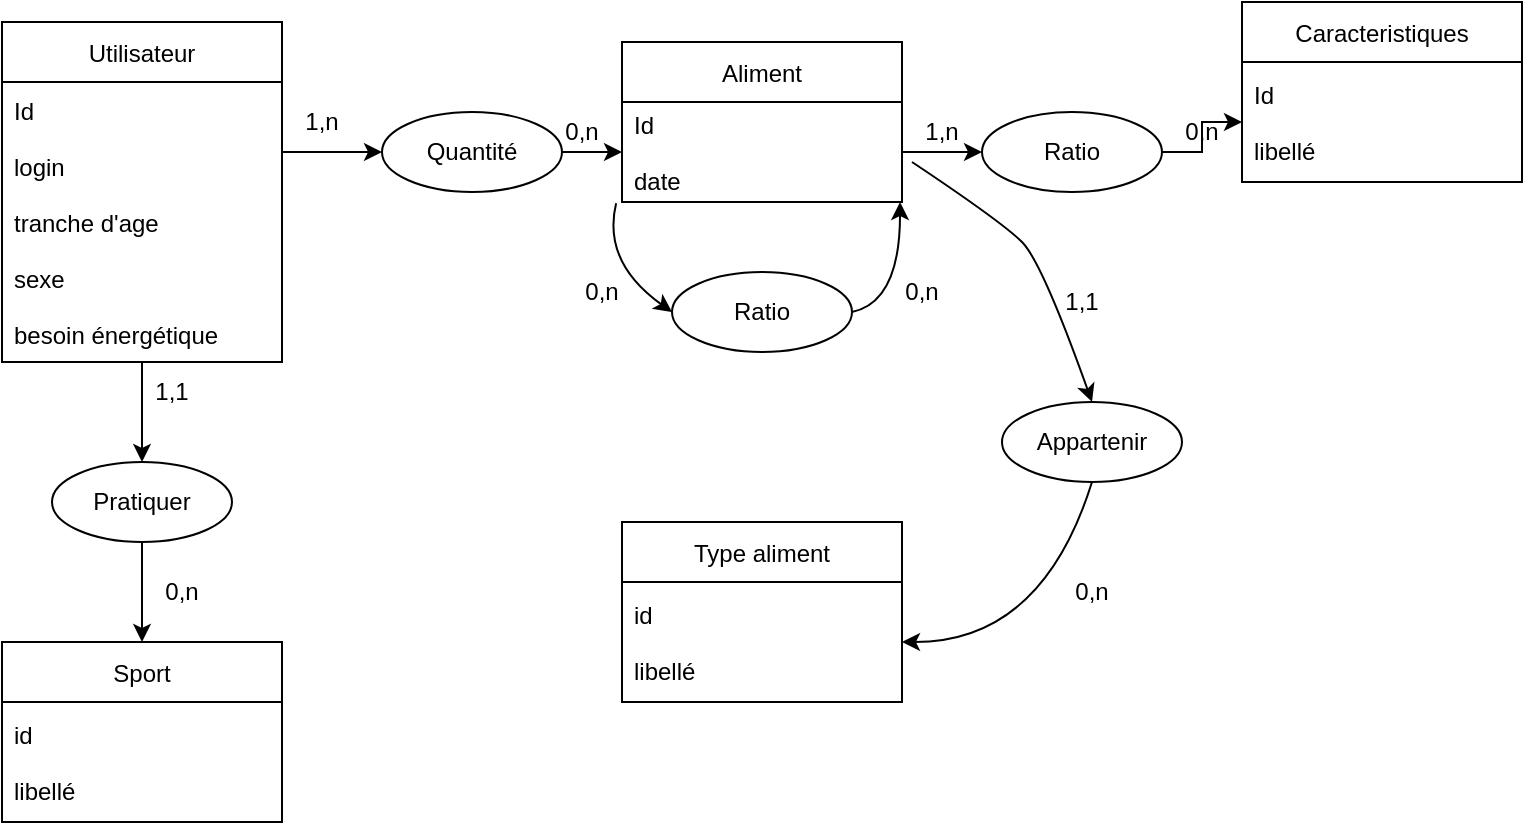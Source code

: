 <mxfile version="17.1.2" type="github" pages="2">
  <diagram id="ps0TUvUx2SFWj05R7lTL" name="Page-1">
    <mxGraphModel dx="830" dy="512" grid="1" gridSize="10" guides="1" tooltips="1" connect="1" arrows="1" fold="1" page="1" pageScale="1" pageWidth="827" pageHeight="1169" math="0" shadow="0">
      <root>
        <mxCell id="0" />
        <mxCell id="1" parent="0" />
        <mxCell id="9qkErvsrIEReRTzUVo6O-1" value="Utilisateur" style="swimlane;fontStyle=0;childLayout=stackLayout;horizontal=1;startSize=30;horizontalStack=0;resizeParent=1;resizeParentMax=0;resizeLast=0;collapsible=1;marginBottom=0;" vertex="1" parent="1">
          <mxGeometry x="60" y="70" width="140" height="170" as="geometry" />
        </mxCell>
        <mxCell id="9qkErvsrIEReRTzUVo6O-2" value="Id&#xa;&#xa;login&#xa;&#xa;tranche d&#39;age&#xa;&#xa;sexe&#xa;&#xa;besoin énergétique" style="text;strokeColor=none;fillColor=none;align=left;verticalAlign=middle;spacingLeft=4;spacingRight=4;overflow=hidden;points=[[0,0.5],[1,0.5]];portConstraint=eastwest;rotatable=0;" vertex="1" parent="9qkErvsrIEReRTzUVo6O-1">
          <mxGeometry y="30" width="140" height="140" as="geometry" />
        </mxCell>
        <mxCell id="9qkErvsrIEReRTzUVo6O-8" value="Aliment" style="swimlane;fontStyle=0;childLayout=stackLayout;horizontal=1;startSize=30;horizontalStack=0;resizeParent=1;resizeParentMax=0;resizeLast=0;collapsible=1;marginBottom=0;" vertex="1" parent="1">
          <mxGeometry x="370" y="80" width="140" height="80" as="geometry" />
        </mxCell>
        <mxCell id="9qkErvsrIEReRTzUVo6O-9" value="Id&#xa;&#xa;date" style="text;strokeColor=none;fillColor=none;align=left;verticalAlign=middle;spacingLeft=4;spacingRight=4;overflow=hidden;points=[[0,0.5],[1,0.5]];portConstraint=eastwest;rotatable=0;" vertex="1" parent="9qkErvsrIEReRTzUVo6O-8">
          <mxGeometry y="30" width="140" height="50" as="geometry" />
        </mxCell>
        <mxCell id="9qkErvsrIEReRTzUVo6O-10" value="Caracteristiques" style="swimlane;fontStyle=0;childLayout=stackLayout;horizontal=1;startSize=30;horizontalStack=0;resizeParent=1;resizeParentMax=0;resizeLast=0;collapsible=1;marginBottom=0;" vertex="1" parent="1">
          <mxGeometry x="680" y="60" width="140" height="90" as="geometry" />
        </mxCell>
        <mxCell id="9qkErvsrIEReRTzUVo6O-11" value="Id&#xa;&#xa;libellé" style="text;strokeColor=none;fillColor=none;align=left;verticalAlign=middle;spacingLeft=4;spacingRight=4;overflow=hidden;points=[[0,0.5],[1,0.5]];portConstraint=eastwest;rotatable=0;" vertex="1" parent="9qkErvsrIEReRTzUVo6O-10">
          <mxGeometry y="30" width="140" height="60" as="geometry" />
        </mxCell>
        <mxCell id="9qkErvsrIEReRTzUVo6O-27" style="edgeStyle=orthogonalEdgeStyle;rounded=0;orthogonalLoop=1;jettySize=auto;html=1;exitX=1;exitY=0.5;exitDx=0;exitDy=0;" edge="1" parent="1" source="9qkErvsrIEReRTzUVo6O-12" target="9qkErvsrIEReRTzUVo6O-9">
          <mxGeometry relative="1" as="geometry" />
        </mxCell>
        <mxCell id="9qkErvsrIEReRTzUVo6O-12" value="Quantité" style="ellipse;whiteSpace=wrap;html=1;" vertex="1" parent="1">
          <mxGeometry x="250" y="115" width="90" height="40" as="geometry" />
        </mxCell>
        <mxCell id="9qkErvsrIEReRTzUVo6O-18" value="1,n" style="text;html=1;strokeColor=none;fillColor=none;align=center;verticalAlign=middle;whiteSpace=wrap;rounded=0;" vertex="1" parent="1">
          <mxGeometry x="190" y="105" width="60" height="30" as="geometry" />
        </mxCell>
        <mxCell id="9qkErvsrIEReRTzUVo6O-19" value="0,n" style="text;html=1;strokeColor=none;fillColor=none;align=center;verticalAlign=middle;whiteSpace=wrap;rounded=0;" vertex="1" parent="1">
          <mxGeometry x="320" y="110" width="60" height="30" as="geometry" />
        </mxCell>
        <mxCell id="9qkErvsrIEReRTzUVo6O-30" style="edgeStyle=orthogonalEdgeStyle;rounded=0;orthogonalLoop=1;jettySize=auto;html=1;exitX=1;exitY=0.5;exitDx=0;exitDy=0;entryX=0;entryY=0.5;entryDx=0;entryDy=0;" edge="1" parent="1" source="9qkErvsrIEReRTzUVo6O-20" target="9qkErvsrIEReRTzUVo6O-11">
          <mxGeometry relative="1" as="geometry" />
        </mxCell>
        <mxCell id="9qkErvsrIEReRTzUVo6O-20" value="Ratio" style="ellipse;whiteSpace=wrap;html=1;" vertex="1" parent="1">
          <mxGeometry x="550" y="115" width="90" height="40" as="geometry" />
        </mxCell>
        <mxCell id="9qkErvsrIEReRTzUVo6O-25" style="edgeStyle=orthogonalEdgeStyle;rounded=0;orthogonalLoop=1;jettySize=auto;html=1;entryX=0;entryY=0.5;entryDx=0;entryDy=0;exitX=1;exitY=0.25;exitDx=0;exitDy=0;exitPerimeter=0;" edge="1" parent="1" source="9qkErvsrIEReRTzUVo6O-2" target="9qkErvsrIEReRTzUVo6O-12">
          <mxGeometry relative="1" as="geometry" />
        </mxCell>
        <mxCell id="9qkErvsrIEReRTzUVo6O-28" style="edgeStyle=orthogonalEdgeStyle;rounded=0;orthogonalLoop=1;jettySize=auto;html=1;exitX=1;exitY=0.5;exitDx=0;exitDy=0;" edge="1" parent="1" source="9qkErvsrIEReRTzUVo6O-9" target="9qkErvsrIEReRTzUVo6O-20">
          <mxGeometry relative="1" as="geometry" />
        </mxCell>
        <mxCell id="9qkErvsrIEReRTzUVo6O-31" value="1,n" style="text;html=1;strokeColor=none;fillColor=none;align=center;verticalAlign=middle;whiteSpace=wrap;rounded=0;" vertex="1" parent="1">
          <mxGeometry x="500" y="110" width="60" height="30" as="geometry" />
        </mxCell>
        <mxCell id="9qkErvsrIEReRTzUVo6O-32" value="0,n" style="text;html=1;strokeColor=none;fillColor=none;align=center;verticalAlign=middle;whiteSpace=wrap;rounded=0;" vertex="1" parent="1">
          <mxGeometry x="630" y="110" width="60" height="30" as="geometry" />
        </mxCell>
        <mxCell id="9qkErvsrIEReRTzUVo6O-48" value="Ratio" style="ellipse;whiteSpace=wrap;html=1;" vertex="1" parent="1">
          <mxGeometry x="395" y="195" width="90" height="40" as="geometry" />
        </mxCell>
        <mxCell id="9qkErvsrIEReRTzUVo6O-55" value="" style="curved=1;endArrow=classic;html=1;rounded=0;exitX=1;exitY=0.5;exitDx=0;exitDy=0;entryX=0.993;entryY=1;entryDx=0;entryDy=0;entryPerimeter=0;" edge="1" parent="1" source="9qkErvsrIEReRTzUVo6O-48" target="9qkErvsrIEReRTzUVo6O-9">
          <mxGeometry width="50" height="50" relative="1" as="geometry">
            <mxPoint x="380" y="290" as="sourcePoint" />
            <mxPoint x="430" y="240" as="targetPoint" />
            <Array as="points">
              <mxPoint x="509" y="210" />
            </Array>
          </mxGeometry>
        </mxCell>
        <mxCell id="9qkErvsrIEReRTzUVo6O-56" value="" style="curved=1;endArrow=classic;html=1;rounded=0;exitX=-0.021;exitY=1.013;exitDx=0;exitDy=0;exitPerimeter=0;entryX=0;entryY=0.5;entryDx=0;entryDy=0;" edge="1" parent="1" source="9qkErvsrIEReRTzUVo6O-9" target="9qkErvsrIEReRTzUVo6O-48">
          <mxGeometry width="50" height="50" relative="1" as="geometry">
            <mxPoint x="380" y="290" as="sourcePoint" />
            <mxPoint x="430" y="240" as="targetPoint" />
            <Array as="points">
              <mxPoint x="360" y="190" />
            </Array>
          </mxGeometry>
        </mxCell>
        <mxCell id="9qkErvsrIEReRTzUVo6O-57" value="0,n" style="text;html=1;strokeColor=none;fillColor=none;align=center;verticalAlign=middle;whiteSpace=wrap;rounded=0;" vertex="1" parent="1">
          <mxGeometry x="330" y="190" width="60" height="30" as="geometry" />
        </mxCell>
        <mxCell id="9qkErvsrIEReRTzUVo6O-58" value="0,n" style="text;html=1;strokeColor=none;fillColor=none;align=center;verticalAlign=middle;whiteSpace=wrap;rounded=0;" vertex="1" parent="1">
          <mxGeometry x="490" y="190" width="60" height="30" as="geometry" />
        </mxCell>
        <mxCell id="9qkErvsrIEReRTzUVo6O-59" value="Sport" style="swimlane;fontStyle=0;childLayout=stackLayout;horizontal=1;startSize=30;horizontalStack=0;resizeParent=1;resizeParentMax=0;resizeLast=0;collapsible=1;marginBottom=0;" vertex="1" parent="1">
          <mxGeometry x="60" y="380" width="140" height="90" as="geometry" />
        </mxCell>
        <mxCell id="9qkErvsrIEReRTzUVo6O-60" value="id&#xa;&#xa;libellé" style="text;strokeColor=none;fillColor=none;align=left;verticalAlign=middle;spacingLeft=4;spacingRight=4;overflow=hidden;points=[[0,0.5],[1,0.5]];portConstraint=eastwest;rotatable=0;" vertex="1" parent="9qkErvsrIEReRTzUVo6O-59">
          <mxGeometry y="30" width="140" height="60" as="geometry" />
        </mxCell>
        <mxCell id="9qkErvsrIEReRTzUVo6O-63" value="Type aliment" style="swimlane;fontStyle=0;childLayout=stackLayout;horizontal=1;startSize=30;horizontalStack=0;resizeParent=1;resizeParentMax=0;resizeLast=0;collapsible=1;marginBottom=0;" vertex="1" parent="1">
          <mxGeometry x="370" y="320" width="140" height="90" as="geometry" />
        </mxCell>
        <mxCell id="9qkErvsrIEReRTzUVo6O-64" value="id&#xa;&#xa;libellé" style="text;strokeColor=none;fillColor=none;align=left;verticalAlign=middle;spacingLeft=4;spacingRight=4;overflow=hidden;points=[[0,0.5],[1,0.5]];portConstraint=eastwest;rotatable=0;" vertex="1" parent="9qkErvsrIEReRTzUVo6O-63">
          <mxGeometry y="30" width="140" height="60" as="geometry" />
        </mxCell>
        <mxCell id="9qkErvsrIEReRTzUVo6O-67" value="Appartenir" style="ellipse;whiteSpace=wrap;html=1;" vertex="1" parent="1">
          <mxGeometry x="560" y="260" width="90" height="40" as="geometry" />
        </mxCell>
        <mxCell id="9qkErvsrIEReRTzUVo6O-68" value="" style="curved=1;endArrow=classic;html=1;rounded=0;entryX=0.5;entryY=0;entryDx=0;entryDy=0;exitX=0.25;exitY=1;exitDx=0;exitDy=0;" edge="1" parent="1" source="9qkErvsrIEReRTzUVo6O-31" target="9qkErvsrIEReRTzUVo6O-67">
          <mxGeometry width="50" height="50" relative="1" as="geometry">
            <mxPoint x="590" y="61" as="sourcePoint" />
            <mxPoint x="350" y="290" as="targetPoint" />
            <Array as="points">
              <mxPoint x="560" y="170" />
              <mxPoint x="580" y="190" />
            </Array>
          </mxGeometry>
        </mxCell>
        <mxCell id="9qkErvsrIEReRTzUVo6O-69" value="" style="curved=1;endArrow=classic;html=1;rounded=0;exitX=0.5;exitY=1;exitDx=0;exitDy=0;entryX=1;entryY=0.5;entryDx=0;entryDy=0;" edge="1" parent="1" source="9qkErvsrIEReRTzUVo6O-67" target="9qkErvsrIEReRTzUVo6O-64">
          <mxGeometry width="50" height="50" relative="1" as="geometry">
            <mxPoint x="380" y="290" as="sourcePoint" />
            <mxPoint x="680" y="440" as="targetPoint" />
            <Array as="points">
              <mxPoint x="580" y="380" />
            </Array>
          </mxGeometry>
        </mxCell>
        <mxCell id="9qkErvsrIEReRTzUVo6O-71" value="Pratiquer" style="ellipse;whiteSpace=wrap;html=1;" vertex="1" parent="1">
          <mxGeometry x="85" y="290" width="90" height="40" as="geometry" />
        </mxCell>
        <mxCell id="9qkErvsrIEReRTzUVo6O-72" value="" style="endArrow=classic;html=1;rounded=0;" edge="1" parent="1" target="9qkErvsrIEReRTzUVo6O-71">
          <mxGeometry width="50" height="50" relative="1" as="geometry">
            <mxPoint x="130" y="240" as="sourcePoint" />
            <mxPoint x="430" y="210" as="targetPoint" />
          </mxGeometry>
        </mxCell>
        <mxCell id="9qkErvsrIEReRTzUVo6O-73" value="" style="endArrow=classic;html=1;rounded=0;entryX=0.5;entryY=0;entryDx=0;entryDy=0;exitX=0.5;exitY=1;exitDx=0;exitDy=0;" edge="1" parent="1" source="9qkErvsrIEReRTzUVo6O-71" target="9qkErvsrIEReRTzUVo6O-59">
          <mxGeometry width="50" height="50" relative="1" as="geometry">
            <mxPoint x="140" y="250" as="sourcePoint" />
            <mxPoint x="140" y="270" as="targetPoint" />
          </mxGeometry>
        </mxCell>
        <mxCell id="9qkErvsrIEReRTzUVo6O-74" value="1,1" style="text;html=1;strokeColor=none;fillColor=none;align=center;verticalAlign=middle;whiteSpace=wrap;rounded=0;" vertex="1" parent="1">
          <mxGeometry x="115" y="240" width="60" height="30" as="geometry" />
        </mxCell>
        <mxCell id="9qkErvsrIEReRTzUVo6O-75" value="0,n" style="text;html=1;strokeColor=none;fillColor=none;align=center;verticalAlign=middle;whiteSpace=wrap;rounded=0;" vertex="1" parent="1">
          <mxGeometry x="120" y="340" width="60" height="30" as="geometry" />
        </mxCell>
        <mxCell id="9qkErvsrIEReRTzUVo6O-76" value="1,1" style="text;html=1;strokeColor=none;fillColor=none;align=center;verticalAlign=middle;whiteSpace=wrap;rounded=0;" vertex="1" parent="1">
          <mxGeometry x="570" y="195" width="60" height="30" as="geometry" />
        </mxCell>
        <mxCell id="9qkErvsrIEReRTzUVo6O-77" value="0,n" style="text;html=1;strokeColor=none;fillColor=none;align=center;verticalAlign=middle;whiteSpace=wrap;rounded=0;" vertex="1" parent="1">
          <mxGeometry x="575" y="340" width="60" height="30" as="geometry" />
        </mxCell>
      </root>
    </mxGraphModel>
  </diagram>
  <diagram id="zsV1tM1rYypd39-rqXs2" name="Page-2">
    <mxGraphModel dx="830" dy="512" grid="1" gridSize="10" guides="1" tooltips="1" connect="1" arrows="1" fold="1" page="1" pageScale="1" pageWidth="827" pageHeight="1169" math="0" shadow="0">
      <root>
        <mxCell id="yJaBUm_FUSJsUMQhc4-f-0" />
        <mxCell id="yJaBUm_FUSJsUMQhc4-f-1" parent="yJaBUm_FUSJsUMQhc4-f-0" />
        <mxCell id="WLROjnd7k4PmYDToNZeV-0" value="Utilisateur" style="swimlane;fontStyle=0;childLayout=stackLayout;horizontal=1;startSize=30;horizontalStack=0;resizeParent=1;resizeParentMax=0;resizeLast=0;collapsible=1;marginBottom=0;" vertex="1" parent="yJaBUm_FUSJsUMQhc4-f-1">
          <mxGeometry x="20" y="60" width="140" height="170" as="geometry" />
        </mxCell>
        <mxCell id="WLROjnd7k4PmYDToNZeV-1" value="Id&#xa;&#xa;login&#xa;&#xa;tranche d&#39;age&#xa;&#xa;sexe&#xa;&#xa;besoin énergétique" style="text;strokeColor=none;fillColor=none;align=left;verticalAlign=middle;spacingLeft=4;spacingRight=4;overflow=hidden;points=[[0,0.5],[1,0.5]];portConstraint=eastwest;rotatable=0;" vertex="1" parent="WLROjnd7k4PmYDToNZeV-0">
          <mxGeometry y="30" width="140" height="140" as="geometry" />
        </mxCell>
        <mxCell id="WLROjnd7k4PmYDToNZeV-2" value="Aliment" style="swimlane;fontStyle=0;childLayout=stackLayout;horizontal=1;startSize=30;horizontalStack=0;resizeParent=1;resizeParentMax=0;resizeLast=0;collapsible=1;marginBottom=0;" vertex="1" parent="yJaBUm_FUSJsUMQhc4-f-1">
          <mxGeometry x="370" y="80" width="140" height="80" as="geometry" />
        </mxCell>
        <mxCell id="WLROjnd7k4PmYDToNZeV-3" value="Id&#xa;&#xa;date" style="text;strokeColor=none;fillColor=none;align=left;verticalAlign=middle;spacingLeft=4;spacingRight=4;overflow=hidden;points=[[0,0.5],[1,0.5]];portConstraint=eastwest;rotatable=0;" vertex="1" parent="WLROjnd7k4PmYDToNZeV-2">
          <mxGeometry y="30" width="140" height="50" as="geometry" />
        </mxCell>
        <mxCell id="WLROjnd7k4PmYDToNZeV-4" value="Caracteristiques" style="swimlane;fontStyle=0;childLayout=stackLayout;horizontal=1;startSize=30;horizontalStack=0;resizeParent=1;resizeParentMax=0;resizeLast=0;collapsible=1;marginBottom=0;" vertex="1" parent="yJaBUm_FUSJsUMQhc4-f-1">
          <mxGeometry x="680" y="60" width="140" height="120" as="geometry" />
        </mxCell>
        <mxCell id="WLROjnd7k4PmYDToNZeV-5" value="Id&#xa;&#xa;Element&#xa;&#xa;Calories" style="text;strokeColor=none;fillColor=none;align=left;verticalAlign=middle;spacingLeft=4;spacingRight=4;overflow=hidden;points=[[0,0.5],[1,0.5]];portConstraint=eastwest;rotatable=0;" vertex="1" parent="WLROjnd7k4PmYDToNZeV-4">
          <mxGeometry y="30" width="140" height="90" as="geometry" />
        </mxCell>
        <mxCell id="WLROjnd7k4PmYDToNZeV-6" style="edgeStyle=orthogonalEdgeStyle;rounded=0;orthogonalLoop=1;jettySize=auto;html=1;exitX=1;exitY=0.25;exitDx=0;exitDy=0;" edge="1" parent="yJaBUm_FUSJsUMQhc4-f-1" source="bXbS410Fc1LR3sb7jJV--5" target="WLROjnd7k4PmYDToNZeV-3">
          <mxGeometry relative="1" as="geometry">
            <mxPoint x="340" y="135" as="sourcePoint" />
          </mxGeometry>
        </mxCell>
        <mxCell id="WLROjnd7k4PmYDToNZeV-10" style="edgeStyle=orthogonalEdgeStyle;rounded=0;orthogonalLoop=1;jettySize=auto;html=1;exitX=1;exitY=0.5;exitDx=0;exitDy=0;entryX=0;entryY=0.5;entryDx=0;entryDy=0;" edge="1" parent="yJaBUm_FUSJsUMQhc4-f-1" source="WLROjnd7k4PmYDToNZeV-11" target="WLROjnd7k4PmYDToNZeV-5">
          <mxGeometry relative="1" as="geometry" />
        </mxCell>
        <mxCell id="WLROjnd7k4PmYDToNZeV-11" value="Ratio" style="ellipse;whiteSpace=wrap;html=1;" vertex="1" parent="yJaBUm_FUSJsUMQhc4-f-1">
          <mxGeometry x="550" y="115" width="90" height="40" as="geometry" />
        </mxCell>
        <mxCell id="WLROjnd7k4PmYDToNZeV-13" style="edgeStyle=orthogonalEdgeStyle;rounded=0;orthogonalLoop=1;jettySize=auto;html=1;exitX=1;exitY=0.5;exitDx=0;exitDy=0;" edge="1" parent="yJaBUm_FUSJsUMQhc4-f-1" source="WLROjnd7k4PmYDToNZeV-3" target="WLROjnd7k4PmYDToNZeV-11">
          <mxGeometry relative="1" as="geometry" />
        </mxCell>
        <mxCell id="WLROjnd7k4PmYDToNZeV-14" value="1,n" style="text;html=1;strokeColor=none;fillColor=none;align=center;verticalAlign=middle;whiteSpace=wrap;rounded=0;" vertex="1" parent="yJaBUm_FUSJsUMQhc4-f-1">
          <mxGeometry x="500" y="110" width="60" height="30" as="geometry" />
        </mxCell>
        <mxCell id="WLROjnd7k4PmYDToNZeV-15" value="0,n" style="text;html=1;strokeColor=none;fillColor=none;align=center;verticalAlign=middle;whiteSpace=wrap;rounded=0;" vertex="1" parent="yJaBUm_FUSJsUMQhc4-f-1">
          <mxGeometry x="630" y="110" width="60" height="30" as="geometry" />
        </mxCell>
        <mxCell id="WLROjnd7k4PmYDToNZeV-17" value="" style="curved=1;endArrow=classic;html=1;rounded=0;exitX=0.994;exitY=0.167;exitDx=0;exitDy=0;exitPerimeter=0;" edge="1" parent="yJaBUm_FUSJsUMQhc4-f-1" source="czSucC7h55yJWRREiw4K-1">
          <mxGeometry width="50" height="50" relative="1" as="geometry">
            <mxPoint x="540" y="290" as="sourcePoint" />
            <mxPoint x="500" y="160" as="targetPoint" />
            <Array as="points">
              <mxPoint x="560" y="210" />
            </Array>
          </mxGeometry>
        </mxCell>
        <mxCell id="WLROjnd7k4PmYDToNZeV-18" value="" style="curved=1;endArrow=classic;html=1;rounded=0;entryX=-0.006;entryY=0.067;entryDx=0;entryDy=0;entryPerimeter=0;" edge="1" parent="yJaBUm_FUSJsUMQhc4-f-1" source="WLROjnd7k4PmYDToNZeV-3" target="czSucC7h55yJWRREiw4K-1">
          <mxGeometry width="50" height="50" relative="1" as="geometry">
            <mxPoint x="380" y="290" as="sourcePoint" />
            <mxPoint x="340" y="280" as="targetPoint" />
            <Array as="points">
              <mxPoint x="350" y="180" />
              <mxPoint x="330" y="240" />
            </Array>
          </mxGeometry>
        </mxCell>
        <mxCell id="WLROjnd7k4PmYDToNZeV-21" value="Sport" style="swimlane;fontStyle=0;childLayout=stackLayout;horizontal=1;startSize=30;horizontalStack=0;resizeParent=1;resizeParentMax=0;resizeLast=0;collapsible=1;marginBottom=0;" vertex="1" parent="yJaBUm_FUSJsUMQhc4-f-1">
          <mxGeometry x="60" y="440" width="140" height="90" as="geometry" />
        </mxCell>
        <mxCell id="WLROjnd7k4PmYDToNZeV-22" value="id&#xa;&#xa;libellé" style="text;strokeColor=none;fillColor=none;align=left;verticalAlign=middle;spacingLeft=4;spacingRight=4;overflow=hidden;points=[[0,0.5],[1,0.5]];portConstraint=eastwest;rotatable=0;" vertex="1" parent="WLROjnd7k4PmYDToNZeV-21">
          <mxGeometry y="30" width="140" height="60" as="geometry" />
        </mxCell>
        <mxCell id="WLROjnd7k4PmYDToNZeV-23" value="Type aliment" style="swimlane;fontStyle=0;childLayout=stackLayout;horizontal=1;startSize=30;horizontalStack=0;resizeParent=1;resizeParentMax=0;resizeLast=0;collapsible=1;marginBottom=0;" vertex="1" parent="yJaBUm_FUSJsUMQhc4-f-1">
          <mxGeometry x="380" y="450" width="140" height="90" as="geometry" />
        </mxCell>
        <mxCell id="WLROjnd7k4PmYDToNZeV-24" value="id&#xa;&#xa;libellé" style="text;strokeColor=none;fillColor=none;align=left;verticalAlign=middle;spacingLeft=4;spacingRight=4;overflow=hidden;points=[[0,0.5],[1,0.5]];portConstraint=eastwest;rotatable=0;" vertex="1" parent="WLROjnd7k4PmYDToNZeV-23">
          <mxGeometry y="30" width="140" height="60" as="geometry" />
        </mxCell>
        <mxCell id="WLROjnd7k4PmYDToNZeV-25" value="Appartenir" style="ellipse;whiteSpace=wrap;html=1;" vertex="1" parent="yJaBUm_FUSJsUMQhc4-f-1">
          <mxGeometry x="560" y="314" width="90" height="40" as="geometry" />
        </mxCell>
        <mxCell id="WLROjnd7k4PmYDToNZeV-26" value="" style="curved=1;endArrow=classic;html=1;rounded=0;entryX=0.5;entryY=0;entryDx=0;entryDy=0;exitX=0.25;exitY=1;exitDx=0;exitDy=0;" edge="1" parent="yJaBUm_FUSJsUMQhc4-f-1" source="WLROjnd7k4PmYDToNZeV-14" target="WLROjnd7k4PmYDToNZeV-25">
          <mxGeometry width="50" height="50" relative="1" as="geometry">
            <mxPoint x="590" y="61" as="sourcePoint" />
            <mxPoint x="350" y="290" as="targetPoint" />
            <Array as="points">
              <mxPoint x="560" y="170" />
              <mxPoint x="580" y="190" />
            </Array>
          </mxGeometry>
        </mxCell>
        <mxCell id="WLROjnd7k4PmYDToNZeV-27" value="" style="curved=1;endArrow=classic;html=1;rounded=0;exitX=0.5;exitY=1;exitDx=0;exitDy=0;entryX=1;entryY=0.5;entryDx=0;entryDy=0;" edge="1" parent="yJaBUm_FUSJsUMQhc4-f-1" source="WLROjnd7k4PmYDToNZeV-25" target="WLROjnd7k4PmYDToNZeV-24">
          <mxGeometry width="50" height="50" relative="1" as="geometry">
            <mxPoint x="380" y="290" as="sourcePoint" />
            <mxPoint x="680" y="440" as="targetPoint" />
            <Array as="points">
              <mxPoint x="580" y="380" />
            </Array>
          </mxGeometry>
        </mxCell>
        <mxCell id="WLROjnd7k4PmYDToNZeV-37" value="Pratiquer" style="swimlane;fontStyle=0;childLayout=stackLayout;horizontal=1;startSize=26;horizontalStack=0;resizeParent=1;resizeParentMax=0;resizeLast=0;collapsible=1;marginBottom=0;align=center;fontSize=14;" vertex="1" parent="yJaBUm_FUSJsUMQhc4-f-1">
          <mxGeometry x="51" y="314" width="160" height="70" as="geometry" />
        </mxCell>
        <mxCell id="WLROjnd7k4PmYDToNZeV-38" value="Id_utilisateur&#xa;Id_sport&#xa;" style="text;strokeColor=none;fillColor=none;spacingLeft=4;spacingRight=4;overflow=hidden;rotatable=0;points=[[0,0.5],[1,0.5]];portConstraint=eastwest;fontSize=12;" vertex="1" parent="WLROjnd7k4PmYDToNZeV-37">
          <mxGeometry y="26" width="160" height="44" as="geometry" />
        </mxCell>
        <mxCell id="bXbS410Fc1LR3sb7jJV--2" value="" style="endArrow=classic;html=1;rounded=0;exitX=0.456;exitY=1.033;exitDx=0;exitDy=0;exitPerimeter=0;entryX=0.45;entryY=0.022;entryDx=0;entryDy=0;entryPerimeter=0;" edge="1" parent="yJaBUm_FUSJsUMQhc4-f-1" source="WLROjnd7k4PmYDToNZeV-38" target="WLROjnd7k4PmYDToNZeV-21">
          <mxGeometry width="50" height="50" relative="1" as="geometry">
            <mxPoint x="260" y="390" as="sourcePoint" />
            <mxPoint x="146" y="430" as="targetPoint" />
          </mxGeometry>
        </mxCell>
        <mxCell id="bXbS410Fc1LR3sb7jJV--3" value="" style="endArrow=classic;html=1;rounded=0;exitX=0.529;exitY=1.014;exitDx=0;exitDy=0;exitPerimeter=0;" edge="1" parent="yJaBUm_FUSJsUMQhc4-f-1" source="WLROjnd7k4PmYDToNZeV-1">
          <mxGeometry width="50" height="50" relative="1" as="geometry">
            <mxPoint x="120" y="240" as="sourcePoint" />
            <mxPoint x="94" y="310" as="targetPoint" />
          </mxGeometry>
        </mxCell>
        <mxCell id="bXbS410Fc1LR3sb7jJV--5" value="Quantité" style="swimlane;fontStyle=0;childLayout=stackLayout;horizontal=1;startSize=26;horizontalStack=0;resizeParent=1;resizeParentMax=0;resizeLast=0;collapsible=1;marginBottom=0;align=center;fontSize=14;" vertex="1" parent="yJaBUm_FUSJsUMQhc4-f-1">
          <mxGeometry x="210" y="134" width="120" height="80" as="geometry" />
        </mxCell>
        <mxCell id="bXbS410Fc1LR3sb7jJV--6" value="Id_utilisateur&#xa;Id_Aliment" style="text;strokeColor=none;fillColor=none;spacingLeft=4;spacingRight=4;overflow=hidden;rotatable=0;points=[[0,0.5],[1,0.5]];portConstraint=eastwest;fontSize=12;" vertex="1" parent="bXbS410Fc1LR3sb7jJV--5">
          <mxGeometry y="26" width="120" height="54" as="geometry" />
        </mxCell>
        <mxCell id="1zglgJNxXg5zb02Px0Ld-1" value="" style="endArrow=classic;html=1;rounded=0;entryX=0;entryY=0.25;entryDx=0;entryDy=0;" edge="1" parent="yJaBUm_FUSJsUMQhc4-f-1" target="bXbS410Fc1LR3sb7jJV--5">
          <mxGeometry width="50" height="50" relative="1" as="geometry">
            <mxPoint x="160" y="145" as="sourcePoint" />
            <mxPoint x="210" y="95" as="targetPoint" />
          </mxGeometry>
        </mxCell>
        <mxCell id="czSucC7h55yJWRREiw4K-0" value="Contenir" style="swimlane;fontStyle=0;childLayout=stackLayout;horizontal=1;startSize=26;horizontalStack=0;resizeParent=1;resizeParentMax=0;resizeLast=0;collapsible=1;marginBottom=0;align=center;fontSize=14;" vertex="1" parent="yJaBUm_FUSJsUMQhc4-f-1">
          <mxGeometry x="360" y="260" width="160" height="56" as="geometry" />
        </mxCell>
        <mxCell id="czSucC7h55yJWRREiw4K-1" value="Id_aliment&#xa;" style="text;strokeColor=none;fillColor=none;spacingLeft=4;spacingRight=4;overflow=hidden;rotatable=0;points=[[0,0.5],[1,0.5]];portConstraint=eastwest;fontSize=12;" vertex="1" parent="czSucC7h55yJWRREiw4K-0">
          <mxGeometry y="26" width="160" height="30" as="geometry" />
        </mxCell>
      </root>
    </mxGraphModel>
  </diagram>
</mxfile>
